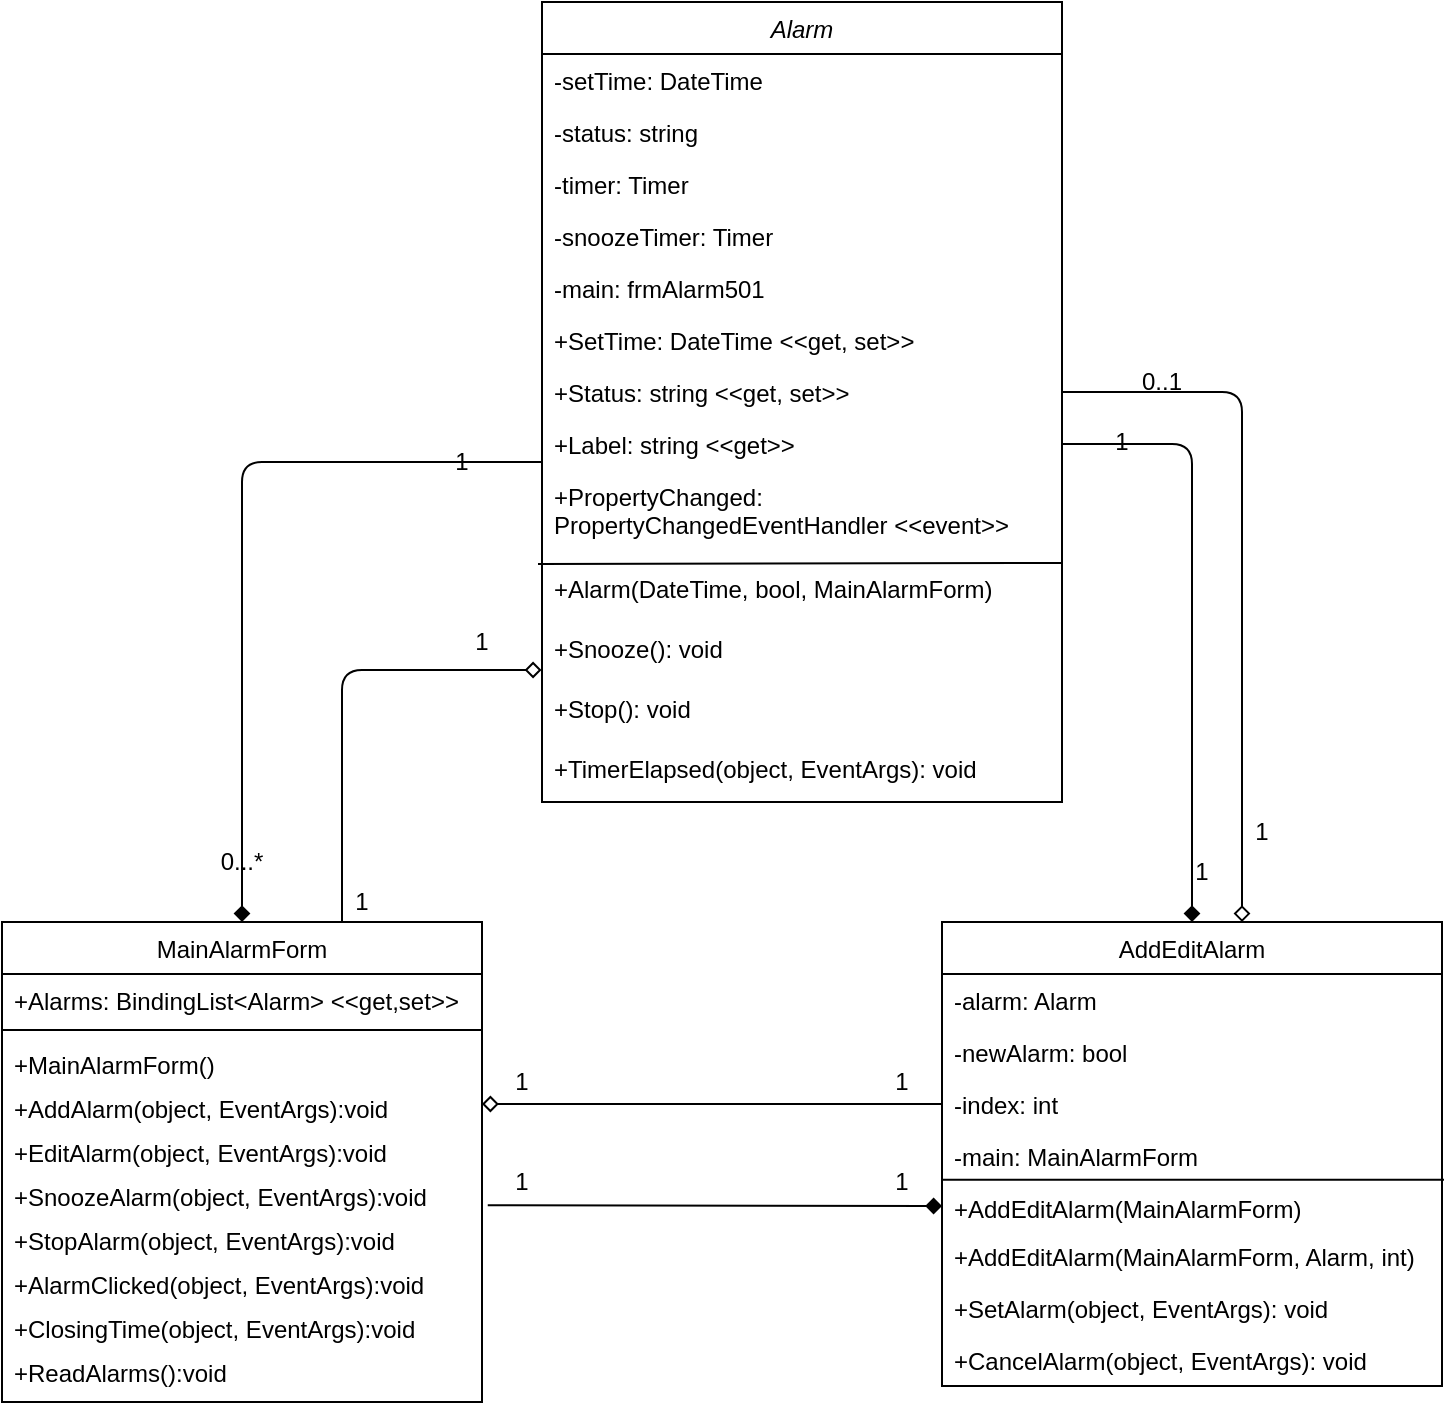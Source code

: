 <mxfile version="14.4.3" type="github">
  <diagram id="C5RBs43oDa-KdzZeNtuy" name="Page-1">
    <mxGraphModel dx="981" dy="526" grid="1" gridSize="10" guides="1" tooltips="1" connect="1" arrows="1" fold="1" page="1" pageScale="1" pageWidth="827" pageHeight="1169" math="0" shadow="0">
      <root>
        <mxCell id="WIyWlLk6GJQsqaUBKTNV-0" />
        <mxCell id="WIyWlLk6GJQsqaUBKTNV-1" parent="WIyWlLk6GJQsqaUBKTNV-0" />
        <mxCell id="zkfFHV4jXpPFQw0GAbJ--0" value="Alarm" style="swimlane;fontStyle=2;align=center;verticalAlign=top;childLayout=stackLayout;horizontal=1;startSize=26;horizontalStack=0;resizeParent=1;resizeLast=0;collapsible=1;marginBottom=0;rounded=0;shadow=0;strokeWidth=1;" parent="WIyWlLk6GJQsqaUBKTNV-1" vertex="1">
          <mxGeometry x="360" y="140" width="260" height="400" as="geometry">
            <mxRectangle x="230" y="140" width="160" height="26" as="alternateBounds" />
          </mxGeometry>
        </mxCell>
        <mxCell id="zkfFHV4jXpPFQw0GAbJ--1" value="-setTime: DateTime" style="text;align=left;verticalAlign=top;spacingLeft=4;spacingRight=4;overflow=hidden;rotatable=0;points=[[0,0.5],[1,0.5]];portConstraint=eastwest;" parent="zkfFHV4jXpPFQw0GAbJ--0" vertex="1">
          <mxGeometry y="26" width="260" height="26" as="geometry" />
        </mxCell>
        <mxCell id="zkfFHV4jXpPFQw0GAbJ--2" value="-status: string" style="text;align=left;verticalAlign=top;spacingLeft=4;spacingRight=4;overflow=hidden;rotatable=0;points=[[0,0.5],[1,0.5]];portConstraint=eastwest;rounded=0;shadow=0;html=0;" parent="zkfFHV4jXpPFQw0GAbJ--0" vertex="1">
          <mxGeometry y="52" width="260" height="26" as="geometry" />
        </mxCell>
        <mxCell id="zXAJbx80_tU9BFSZB9RZ-1" value="-timer: Timer" style="text;align=left;verticalAlign=top;spacingLeft=4;spacingRight=4;overflow=hidden;rotatable=0;points=[[0,0.5],[1,0.5]];portConstraint=eastwest;rounded=0;shadow=0;html=0;" vertex="1" parent="zkfFHV4jXpPFQw0GAbJ--0">
          <mxGeometry y="78" width="260" height="26" as="geometry" />
        </mxCell>
        <mxCell id="zXAJbx80_tU9BFSZB9RZ-2" value="-snoozeTimer: Timer" style="text;align=left;verticalAlign=top;spacingLeft=4;spacingRight=4;overflow=hidden;rotatable=0;points=[[0,0.5],[1,0.5]];portConstraint=eastwest;rounded=0;shadow=0;html=0;" vertex="1" parent="zkfFHV4jXpPFQw0GAbJ--0">
          <mxGeometry y="104" width="260" height="26" as="geometry" />
        </mxCell>
        <mxCell id="zXAJbx80_tU9BFSZB9RZ-3" value="-main: frmAlarm501" style="text;align=left;verticalAlign=top;spacingLeft=4;spacingRight=4;overflow=hidden;rotatable=0;points=[[0,0.5],[1,0.5]];portConstraint=eastwest;rounded=0;shadow=0;html=0;" vertex="1" parent="zkfFHV4jXpPFQw0GAbJ--0">
          <mxGeometry y="130" width="260" height="26" as="geometry" />
        </mxCell>
        <mxCell id="zXAJbx80_tU9BFSZB9RZ-4" value="+SetTime: DateTime &lt;&lt;get, set&gt;&gt;" style="text;align=left;verticalAlign=top;spacingLeft=4;spacingRight=4;overflow=hidden;rotatable=0;points=[[0,0.5],[1,0.5]];portConstraint=eastwest;" vertex="1" parent="zkfFHV4jXpPFQw0GAbJ--0">
          <mxGeometry y="156" width="260" height="26" as="geometry" />
        </mxCell>
        <mxCell id="zXAJbx80_tU9BFSZB9RZ-5" value="+Status: string &lt;&lt;get, set&gt;&gt;" style="text;align=left;verticalAlign=top;spacingLeft=4;spacingRight=4;overflow=hidden;rotatable=0;points=[[0,0.5],[1,0.5]];portConstraint=eastwest;" vertex="1" parent="zkfFHV4jXpPFQw0GAbJ--0">
          <mxGeometry y="182" width="260" height="26" as="geometry" />
        </mxCell>
        <mxCell id="zXAJbx80_tU9BFSZB9RZ-6" value="+Label: string &lt;&lt;get&gt;&gt;" style="text;align=left;verticalAlign=top;spacingLeft=4;spacingRight=4;overflow=hidden;rotatable=0;points=[[0,0.5],[1,0.5]];portConstraint=eastwest;" vertex="1" parent="zkfFHV4jXpPFQw0GAbJ--0">
          <mxGeometry y="208" width="260" height="26" as="geometry" />
        </mxCell>
        <mxCell id="zXAJbx80_tU9BFSZB9RZ-7" value="+PropertyChanged: &#xa;PropertyChangedEventHandler &lt;&lt;event&gt;&gt;" style="text;align=left;verticalAlign=top;spacingLeft=4;spacingRight=4;overflow=hidden;rotatable=0;points=[[0,0.5],[1,0.5]];portConstraint=eastwest;" vertex="1" parent="zkfFHV4jXpPFQw0GAbJ--0">
          <mxGeometry y="234" width="260" height="46" as="geometry" />
        </mxCell>
        <mxCell id="zXAJbx80_tU9BFSZB9RZ-10" value="+Alarm(DateTime, bool, MainAlarmForm)" style="text;align=left;verticalAlign=top;spacingLeft=4;spacingRight=4;overflow=hidden;rotatable=0;points=[[0,0.5],[1,0.5]];portConstraint=eastwest;movable=1;resizable=1;deletable=1;editable=1;connectable=1;" vertex="1" parent="zkfFHV4jXpPFQw0GAbJ--0">
          <mxGeometry y="280" width="260" height="30" as="geometry" />
        </mxCell>
        <mxCell id="zXAJbx80_tU9BFSZB9RZ-19" value="" style="endArrow=none;html=1;entryX=0.999;entryY=1.011;entryDx=0;entryDy=0;entryPerimeter=0;" edge="1" parent="zkfFHV4jXpPFQw0GAbJ--0" target="zXAJbx80_tU9BFSZB9RZ-7">
          <mxGeometry width="50" height="50" relative="1" as="geometry">
            <mxPoint x="-2" y="281" as="sourcePoint" />
            <mxPoint x="160" y="250" as="targetPoint" />
          </mxGeometry>
        </mxCell>
        <mxCell id="zXAJbx80_tU9BFSZB9RZ-20" value="+Snooze(): void" style="text;align=left;verticalAlign=top;spacingLeft=4;spacingRight=4;overflow=hidden;rotatable=0;points=[[0,0.5],[1,0.5]];portConstraint=eastwest;movable=1;resizable=1;deletable=1;editable=1;connectable=1;" vertex="1" parent="zkfFHV4jXpPFQw0GAbJ--0">
          <mxGeometry y="310" width="260" height="30" as="geometry" />
        </mxCell>
        <mxCell id="zXAJbx80_tU9BFSZB9RZ-21" value="+Stop(): void" style="text;align=left;verticalAlign=top;spacingLeft=4;spacingRight=4;overflow=hidden;rotatable=0;points=[[0,0.5],[1,0.5]];portConstraint=eastwest;movable=1;resizable=1;deletable=1;editable=1;connectable=1;" vertex="1" parent="zkfFHV4jXpPFQw0GAbJ--0">
          <mxGeometry y="340" width="260" height="30" as="geometry" />
        </mxCell>
        <mxCell id="zXAJbx80_tU9BFSZB9RZ-22" value="+TimerElapsed(object, EventArgs): void" style="text;align=left;verticalAlign=top;spacingLeft=4;spacingRight=4;overflow=hidden;rotatable=0;points=[[0,0.5],[1,0.5]];portConstraint=eastwest;movable=1;resizable=1;deletable=1;editable=1;connectable=1;" vertex="1" parent="zkfFHV4jXpPFQw0GAbJ--0">
          <mxGeometry y="370" width="260" height="30" as="geometry" />
        </mxCell>
        <mxCell id="zkfFHV4jXpPFQw0GAbJ--6" value="MainAlarmForm" style="swimlane;fontStyle=0;align=center;verticalAlign=top;childLayout=stackLayout;horizontal=1;startSize=26;horizontalStack=0;resizeParent=1;resizeLast=0;collapsible=1;marginBottom=0;rounded=0;shadow=0;strokeWidth=1;" parent="WIyWlLk6GJQsqaUBKTNV-1" vertex="1">
          <mxGeometry x="90" y="600" width="240" height="240" as="geometry">
            <mxRectangle x="130" y="380" width="160" height="26" as="alternateBounds" />
          </mxGeometry>
        </mxCell>
        <mxCell id="zkfFHV4jXpPFQw0GAbJ--7" value="+Alarms: BindingList&lt;Alarm&gt; &lt;&lt;get,set&gt;&gt;" style="text;align=left;verticalAlign=top;spacingLeft=4;spacingRight=4;overflow=hidden;rotatable=0;points=[[0,0.5],[1,0.5]];portConstraint=eastwest;" parent="zkfFHV4jXpPFQw0GAbJ--6" vertex="1">
          <mxGeometry y="26" width="240" height="24" as="geometry" />
        </mxCell>
        <mxCell id="zkfFHV4jXpPFQw0GAbJ--9" value="" style="line;html=1;strokeWidth=1;align=left;verticalAlign=middle;spacingTop=-1;spacingLeft=3;spacingRight=3;rotatable=0;labelPosition=right;points=[];portConstraint=eastwest;" parent="zkfFHV4jXpPFQw0GAbJ--6" vertex="1">
          <mxGeometry y="50" width="240" height="8" as="geometry" />
        </mxCell>
        <mxCell id="zXAJbx80_tU9BFSZB9RZ-33" value="+MainAlarmForm()" style="text;align=left;verticalAlign=top;spacingLeft=4;spacingRight=4;overflow=hidden;rotatable=0;points=[[0,0.5],[1,0.5]];portConstraint=eastwest;" vertex="1" parent="zkfFHV4jXpPFQw0GAbJ--6">
          <mxGeometry y="58" width="240" height="22" as="geometry" />
        </mxCell>
        <mxCell id="zXAJbx80_tU9BFSZB9RZ-34" value="+AddAlarm(object, EventArgs):void" style="text;align=left;verticalAlign=top;spacingLeft=4;spacingRight=4;overflow=hidden;rotatable=0;points=[[0,0.5],[1,0.5]];portConstraint=eastwest;" vertex="1" parent="zkfFHV4jXpPFQw0GAbJ--6">
          <mxGeometry y="80" width="240" height="22" as="geometry" />
        </mxCell>
        <mxCell id="zXAJbx80_tU9BFSZB9RZ-35" value="+EditAlarm(object, EventArgs):void" style="text;align=left;verticalAlign=top;spacingLeft=4;spacingRight=4;overflow=hidden;rotatable=0;points=[[0,0.5],[1,0.5]];portConstraint=eastwest;" vertex="1" parent="zkfFHV4jXpPFQw0GAbJ--6">
          <mxGeometry y="102" width="240" height="22" as="geometry" />
        </mxCell>
        <mxCell id="zXAJbx80_tU9BFSZB9RZ-36" value="+SnoozeAlarm(object, EventArgs):void" style="text;align=left;verticalAlign=top;spacingLeft=4;spacingRight=4;overflow=hidden;rotatable=0;points=[[0,0.5],[1,0.5]];portConstraint=eastwest;" vertex="1" parent="zkfFHV4jXpPFQw0GAbJ--6">
          <mxGeometry y="124" width="240" height="22" as="geometry" />
        </mxCell>
        <mxCell id="zXAJbx80_tU9BFSZB9RZ-37" value="+StopAlarm(object, EventArgs):void" style="text;align=left;verticalAlign=top;spacingLeft=4;spacingRight=4;overflow=hidden;rotatable=0;points=[[0,0.5],[1,0.5]];portConstraint=eastwest;" vertex="1" parent="zkfFHV4jXpPFQw0GAbJ--6">
          <mxGeometry y="146" width="240" height="22" as="geometry" />
        </mxCell>
        <mxCell id="zXAJbx80_tU9BFSZB9RZ-38" value="+AlarmClicked(object, EventArgs):void" style="text;align=left;verticalAlign=top;spacingLeft=4;spacingRight=4;overflow=hidden;rotatable=0;points=[[0,0.5],[1,0.5]];portConstraint=eastwest;" vertex="1" parent="zkfFHV4jXpPFQw0GAbJ--6">
          <mxGeometry y="168" width="240" height="22" as="geometry" />
        </mxCell>
        <mxCell id="zXAJbx80_tU9BFSZB9RZ-39" value="+ClosingTime(object, EventArgs):void" style="text;align=left;verticalAlign=top;spacingLeft=4;spacingRight=4;overflow=hidden;rotatable=0;points=[[0,0.5],[1,0.5]];portConstraint=eastwest;" vertex="1" parent="zkfFHV4jXpPFQw0GAbJ--6">
          <mxGeometry y="190" width="240" height="22" as="geometry" />
        </mxCell>
        <mxCell id="zXAJbx80_tU9BFSZB9RZ-40" value="+ReadAlarms():void" style="text;align=left;verticalAlign=top;spacingLeft=4;spacingRight=4;overflow=hidden;rotatable=0;points=[[0,0.5],[1,0.5]];portConstraint=eastwest;" vertex="1" parent="zkfFHV4jXpPFQw0GAbJ--6">
          <mxGeometry y="212" width="240" height="22" as="geometry" />
        </mxCell>
        <mxCell id="zkfFHV4jXpPFQw0GAbJ--13" value="AddEditAlarm" style="swimlane;fontStyle=0;align=center;verticalAlign=top;childLayout=stackLayout;horizontal=1;startSize=26;horizontalStack=0;resizeParent=1;resizeLast=0;collapsible=1;marginBottom=0;rounded=0;shadow=0;strokeWidth=1;" parent="WIyWlLk6GJQsqaUBKTNV-1" vertex="1">
          <mxGeometry x="560" y="600" width="250" height="232" as="geometry">
            <mxRectangle x="340" y="380" width="170" height="26" as="alternateBounds" />
          </mxGeometry>
        </mxCell>
        <mxCell id="zkfFHV4jXpPFQw0GAbJ--14" value="-alarm: Alarm" style="text;align=left;verticalAlign=top;spacingLeft=4;spacingRight=4;overflow=hidden;rotatable=0;points=[[0,0.5],[1,0.5]];portConstraint=eastwest;" parent="zkfFHV4jXpPFQw0GAbJ--13" vertex="1">
          <mxGeometry y="26" width="250" height="26" as="geometry" />
        </mxCell>
        <mxCell id="zXAJbx80_tU9BFSZB9RZ-23" value="-newAlarm: bool" style="text;align=left;verticalAlign=top;spacingLeft=4;spacingRight=4;overflow=hidden;rotatable=0;points=[[0,0.5],[1,0.5]];portConstraint=eastwest;" vertex="1" parent="zkfFHV4jXpPFQw0GAbJ--13">
          <mxGeometry y="52" width="250" height="26" as="geometry" />
        </mxCell>
        <mxCell id="zXAJbx80_tU9BFSZB9RZ-25" value="-index: int" style="text;align=left;verticalAlign=top;spacingLeft=4;spacingRight=4;overflow=hidden;rotatable=0;points=[[0,0.5],[1,0.5]];portConstraint=eastwest;" vertex="1" parent="zkfFHV4jXpPFQw0GAbJ--13">
          <mxGeometry y="78" width="250" height="26" as="geometry" />
        </mxCell>
        <mxCell id="zXAJbx80_tU9BFSZB9RZ-24" value="-main: MainAlarmForm" style="text;align=left;verticalAlign=top;spacingLeft=4;spacingRight=4;overflow=hidden;rotatable=0;points=[[0,0.5],[1,0.5]];portConstraint=eastwest;" vertex="1" parent="zkfFHV4jXpPFQw0GAbJ--13">
          <mxGeometry y="104" width="250" height="26" as="geometry" />
        </mxCell>
        <mxCell id="zXAJbx80_tU9BFSZB9RZ-26" value="+AddEditAlarm(MainAlarmForm)" style="text;align=left;verticalAlign=top;spacingLeft=4;spacingRight=4;overflow=hidden;rotatable=0;points=[[0,0.5],[1,0.5]];portConstraint=eastwest;" vertex="1" parent="zkfFHV4jXpPFQw0GAbJ--13">
          <mxGeometry y="130" width="250" height="24" as="geometry" />
        </mxCell>
        <mxCell id="zXAJbx80_tU9BFSZB9RZ-27" value="+AddEditAlarm(MainAlarmForm, Alarm, int)" style="text;align=left;verticalAlign=top;spacingLeft=4;spacingRight=4;overflow=hidden;rotatable=0;points=[[0,0.5],[1,0.5]];portConstraint=eastwest;" vertex="1" parent="zkfFHV4jXpPFQw0GAbJ--13">
          <mxGeometry y="154" width="250" height="26" as="geometry" />
        </mxCell>
        <mxCell id="zXAJbx80_tU9BFSZB9RZ-32" value="+SetAlarm(object, EventArgs): void" style="text;align=left;verticalAlign=top;spacingLeft=4;spacingRight=4;overflow=hidden;rotatable=0;points=[[0,0.5],[1,0.5]];portConstraint=eastwest;" vertex="1" parent="zkfFHV4jXpPFQw0GAbJ--13">
          <mxGeometry y="180" width="250" height="26" as="geometry" />
        </mxCell>
        <mxCell id="zXAJbx80_tU9BFSZB9RZ-28" value="+CancelAlarm(object, EventArgs): void" style="text;align=left;verticalAlign=top;spacingLeft=4;spacingRight=4;overflow=hidden;rotatable=0;points=[[0,0.5],[1,0.5]];portConstraint=eastwest;" vertex="1" parent="zkfFHV4jXpPFQw0GAbJ--13">
          <mxGeometry y="206" width="250" height="26" as="geometry" />
        </mxCell>
        <mxCell id="zXAJbx80_tU9BFSZB9RZ-31" value="" style="endArrow=none;html=1;exitX=0.001;exitY=-0.046;exitDx=0;exitDy=0;exitPerimeter=0;entryX=1.004;entryY=-0.046;entryDx=0;entryDy=0;entryPerimeter=0;" edge="1" parent="zkfFHV4jXpPFQw0GAbJ--13" source="zXAJbx80_tU9BFSZB9RZ-26" target="zXAJbx80_tU9BFSZB9RZ-26">
          <mxGeometry width="50" height="50" relative="1" as="geometry">
            <mxPoint x="-140" y="180" as="sourcePoint" />
            <mxPoint x="-90" y="130" as="targetPoint" />
          </mxGeometry>
        </mxCell>
        <mxCell id="zXAJbx80_tU9BFSZB9RZ-41" value="" style="endArrow=none;html=1;endFill=0;exitX=0.5;exitY=0;exitDx=0;exitDy=0;entryX=0;entryY=0.846;entryDx=0;entryDy=0;entryPerimeter=0;startArrow=diamond;startFill=1;" edge="1" parent="WIyWlLk6GJQsqaUBKTNV-1" source="zkfFHV4jXpPFQw0GAbJ--6" target="zXAJbx80_tU9BFSZB9RZ-6">
          <mxGeometry width="50" height="50" relative="1" as="geometry">
            <mxPoint x="510" y="520" as="sourcePoint" />
            <mxPoint x="560" y="470" as="targetPoint" />
            <Array as="points">
              <mxPoint x="210" y="370" />
            </Array>
          </mxGeometry>
        </mxCell>
        <mxCell id="zXAJbx80_tU9BFSZB9RZ-43" value="0...*" style="text;html=1;strokeColor=none;fillColor=none;align=center;verticalAlign=middle;whiteSpace=wrap;rounded=0;" vertex="1" parent="WIyWlLk6GJQsqaUBKTNV-1">
          <mxGeometry x="190" y="560" width="40" height="20" as="geometry" />
        </mxCell>
        <mxCell id="zXAJbx80_tU9BFSZB9RZ-44" value="1" style="text;html=1;strokeColor=none;fillColor=none;align=center;verticalAlign=middle;whiteSpace=wrap;rounded=0;" vertex="1" parent="WIyWlLk6GJQsqaUBKTNV-1">
          <mxGeometry x="300" y="360" width="40" height="20" as="geometry" />
        </mxCell>
        <mxCell id="zXAJbx80_tU9BFSZB9RZ-48" value="" style="endArrow=none;html=1;exitX=0.5;exitY=0;exitDx=0;exitDy=0;entryX=1;entryY=0.5;entryDx=0;entryDy=0;endFill=0;startArrow=diamond;startFill=1;" edge="1" parent="WIyWlLk6GJQsqaUBKTNV-1" source="zkfFHV4jXpPFQw0GAbJ--13" target="zXAJbx80_tU9BFSZB9RZ-6">
          <mxGeometry width="50" height="50" relative="1" as="geometry">
            <mxPoint x="690" y="560" as="sourcePoint" />
            <mxPoint x="685" y="380" as="targetPoint" />
            <Array as="points">
              <mxPoint x="685" y="361" />
            </Array>
          </mxGeometry>
        </mxCell>
        <mxCell id="zXAJbx80_tU9BFSZB9RZ-49" value="1" style="text;html=1;strokeColor=none;fillColor=none;align=center;verticalAlign=middle;whiteSpace=wrap;rounded=0;" vertex="1" parent="WIyWlLk6GJQsqaUBKTNV-1">
          <mxGeometry x="630" y="350" width="40" height="20" as="geometry" />
        </mxCell>
        <mxCell id="zXAJbx80_tU9BFSZB9RZ-51" value="1" style="text;html=1;strokeColor=none;fillColor=none;align=center;verticalAlign=middle;whiteSpace=wrap;rounded=0;" vertex="1" parent="WIyWlLk6GJQsqaUBKTNV-1">
          <mxGeometry x="670" y="565" width="40" height="20" as="geometry" />
        </mxCell>
        <mxCell id="zXAJbx80_tU9BFSZB9RZ-52" value="" style="endArrow=diamond;html=1;entryX=-0.001;entryY=0.8;entryDx=0;entryDy=0;entryPerimeter=0;endFill=0;" edge="1" parent="WIyWlLk6GJQsqaUBKTNV-1" target="zXAJbx80_tU9BFSZB9RZ-20">
          <mxGeometry width="50" height="50" relative="1" as="geometry">
            <mxPoint x="260" y="600" as="sourcePoint" />
            <mxPoint x="310" y="550" as="targetPoint" />
            <Array as="points">
              <mxPoint x="260" y="474" />
            </Array>
          </mxGeometry>
        </mxCell>
        <mxCell id="zXAJbx80_tU9BFSZB9RZ-53" value="" style="endArrow=none;html=1;entryX=1;entryY=0.5;entryDx=0;entryDy=0;endFill=0;startArrow=diamond;startFill=0;" edge="1" parent="WIyWlLk6GJQsqaUBKTNV-1" target="zXAJbx80_tU9BFSZB9RZ-5">
          <mxGeometry width="50" height="50" relative="1" as="geometry">
            <mxPoint x="710" y="600" as="sourcePoint" />
            <mxPoint x="710" y="310" as="targetPoint" />
            <Array as="points">
              <mxPoint x="710" y="335" />
            </Array>
          </mxGeometry>
        </mxCell>
        <mxCell id="zXAJbx80_tU9BFSZB9RZ-54" value="0..1" style="text;html=1;strokeColor=none;fillColor=none;align=center;verticalAlign=middle;whiteSpace=wrap;rounded=0;" vertex="1" parent="WIyWlLk6GJQsqaUBKTNV-1">
          <mxGeometry x="650" y="320" width="40" height="20" as="geometry" />
        </mxCell>
        <mxCell id="zXAJbx80_tU9BFSZB9RZ-55" value="1" style="text;html=1;strokeColor=none;fillColor=none;align=center;verticalAlign=middle;whiteSpace=wrap;rounded=0;" vertex="1" parent="WIyWlLk6GJQsqaUBKTNV-1">
          <mxGeometry x="700" y="545" width="40" height="20" as="geometry" />
        </mxCell>
        <mxCell id="zXAJbx80_tU9BFSZB9RZ-58" value="1" style="text;html=1;strokeColor=none;fillColor=none;align=center;verticalAlign=middle;whiteSpace=wrap;rounded=0;" vertex="1" parent="WIyWlLk6GJQsqaUBKTNV-1">
          <mxGeometry x="250" y="580" width="40" height="20" as="geometry" />
        </mxCell>
        <mxCell id="zXAJbx80_tU9BFSZB9RZ-59" value="" style="endArrow=diamond;html=1;exitX=0;exitY=0.5;exitDx=0;exitDy=0;entryX=1;entryY=0.5;entryDx=0;entryDy=0;endFill=0;" edge="1" parent="WIyWlLk6GJQsqaUBKTNV-1" source="zXAJbx80_tU9BFSZB9RZ-25" target="zXAJbx80_tU9BFSZB9RZ-34">
          <mxGeometry width="50" height="50" relative="1" as="geometry">
            <mxPoint x="480" y="700" as="sourcePoint" />
            <mxPoint x="530" y="650" as="targetPoint" />
          </mxGeometry>
        </mxCell>
        <mxCell id="zXAJbx80_tU9BFSZB9RZ-60" value="" style="endArrow=diamond;html=1;exitX=1.012;exitY=0.799;exitDx=0;exitDy=0;exitPerimeter=0;entryX=0;entryY=0.5;entryDx=0;entryDy=0;endFill=1;" edge="1" parent="WIyWlLk6GJQsqaUBKTNV-1" source="zXAJbx80_tU9BFSZB9RZ-36" target="zXAJbx80_tU9BFSZB9RZ-26">
          <mxGeometry width="50" height="50" relative="1" as="geometry">
            <mxPoint x="480" y="700" as="sourcePoint" />
            <mxPoint x="530" y="650" as="targetPoint" />
          </mxGeometry>
        </mxCell>
        <mxCell id="zXAJbx80_tU9BFSZB9RZ-61" value="1" style="text;html=1;strokeColor=none;fillColor=none;align=center;verticalAlign=middle;whiteSpace=wrap;rounded=0;" vertex="1" parent="WIyWlLk6GJQsqaUBKTNV-1">
          <mxGeometry x="310" y="450" width="40" height="20" as="geometry" />
        </mxCell>
        <mxCell id="zXAJbx80_tU9BFSZB9RZ-63" value="1" style="text;html=1;strokeColor=none;fillColor=none;align=center;verticalAlign=middle;whiteSpace=wrap;rounded=0;" vertex="1" parent="WIyWlLk6GJQsqaUBKTNV-1">
          <mxGeometry x="330" y="670" width="40" height="20" as="geometry" />
        </mxCell>
        <mxCell id="zXAJbx80_tU9BFSZB9RZ-64" value="1" style="text;html=1;strokeColor=none;fillColor=none;align=center;verticalAlign=middle;whiteSpace=wrap;rounded=0;" vertex="1" parent="WIyWlLk6GJQsqaUBKTNV-1">
          <mxGeometry x="520" y="720" width="40" height="20" as="geometry" />
        </mxCell>
        <mxCell id="zXAJbx80_tU9BFSZB9RZ-65" value="1" style="text;html=1;strokeColor=none;fillColor=none;align=center;verticalAlign=middle;whiteSpace=wrap;rounded=0;" vertex="1" parent="WIyWlLk6GJQsqaUBKTNV-1">
          <mxGeometry x="330" y="720" width="40" height="20" as="geometry" />
        </mxCell>
        <mxCell id="zXAJbx80_tU9BFSZB9RZ-66" value="1" style="text;html=1;strokeColor=none;fillColor=none;align=center;verticalAlign=middle;whiteSpace=wrap;rounded=0;" vertex="1" parent="WIyWlLk6GJQsqaUBKTNV-1">
          <mxGeometry x="520" y="670" width="40" height="20" as="geometry" />
        </mxCell>
      </root>
    </mxGraphModel>
  </diagram>
</mxfile>
